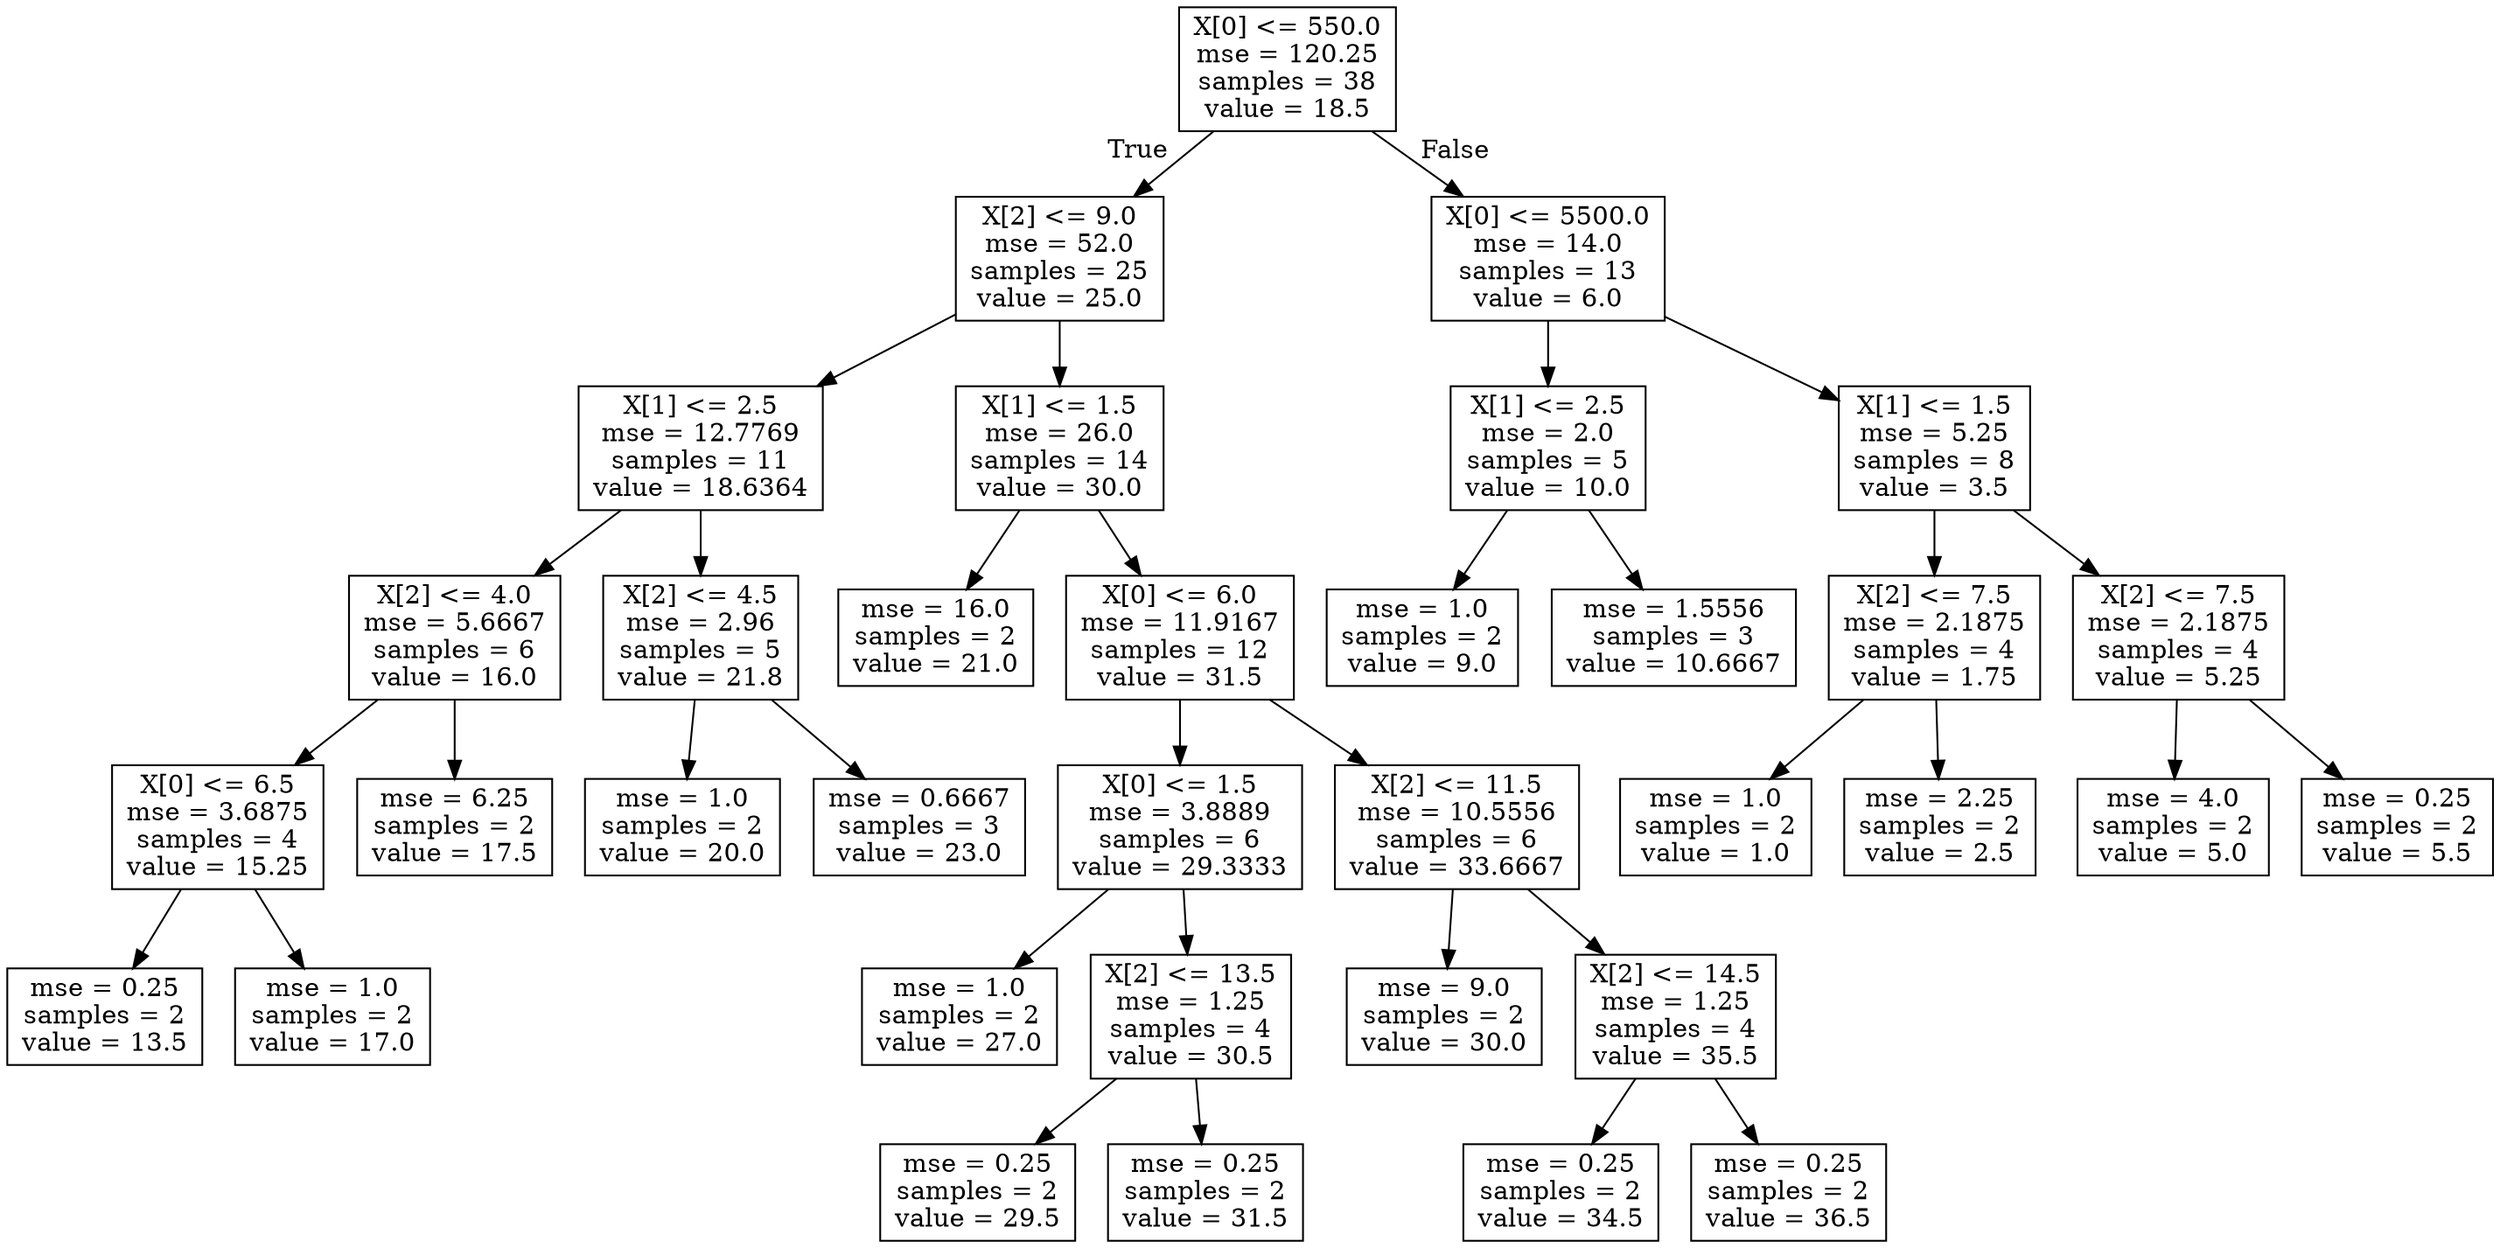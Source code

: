 digraph Tree {
node [shape=box] ;
0 [label="X[0] <= 550.0\nmse = 120.25\nsamples = 38\nvalue = 18.5"] ;
1 [label="X[2] <= 9.0\nmse = 52.0\nsamples = 25\nvalue = 25.0"] ;
0 -> 1 [labeldistance=2.5, labelangle=45, headlabel="True"] ;
2 [label="X[1] <= 2.5\nmse = 12.7769\nsamples = 11\nvalue = 18.6364"] ;
1 -> 2 ;
3 [label="X[2] <= 4.0\nmse = 5.6667\nsamples = 6\nvalue = 16.0"] ;
2 -> 3 ;
4 [label="X[0] <= 6.5\nmse = 3.6875\nsamples = 4\nvalue = 15.25"] ;
3 -> 4 ;
5 [label="mse = 0.25\nsamples = 2\nvalue = 13.5"] ;
4 -> 5 ;
6 [label="mse = 1.0\nsamples = 2\nvalue = 17.0"] ;
4 -> 6 ;
7 [label="mse = 6.25\nsamples = 2\nvalue = 17.5"] ;
3 -> 7 ;
8 [label="X[2] <= 4.5\nmse = 2.96\nsamples = 5\nvalue = 21.8"] ;
2 -> 8 ;
9 [label="mse = 1.0\nsamples = 2\nvalue = 20.0"] ;
8 -> 9 ;
10 [label="mse = 0.6667\nsamples = 3\nvalue = 23.0"] ;
8 -> 10 ;
11 [label="X[1] <= 1.5\nmse = 26.0\nsamples = 14\nvalue = 30.0"] ;
1 -> 11 ;
12 [label="mse = 16.0\nsamples = 2\nvalue = 21.0"] ;
11 -> 12 ;
13 [label="X[0] <= 6.0\nmse = 11.9167\nsamples = 12\nvalue = 31.5"] ;
11 -> 13 ;
14 [label="X[0] <= 1.5\nmse = 3.8889\nsamples = 6\nvalue = 29.3333"] ;
13 -> 14 ;
15 [label="mse = 1.0\nsamples = 2\nvalue = 27.0"] ;
14 -> 15 ;
16 [label="X[2] <= 13.5\nmse = 1.25\nsamples = 4\nvalue = 30.5"] ;
14 -> 16 ;
17 [label="mse = 0.25\nsamples = 2\nvalue = 29.5"] ;
16 -> 17 ;
18 [label="mse = 0.25\nsamples = 2\nvalue = 31.5"] ;
16 -> 18 ;
19 [label="X[2] <= 11.5\nmse = 10.5556\nsamples = 6\nvalue = 33.6667"] ;
13 -> 19 ;
20 [label="mse = 9.0\nsamples = 2\nvalue = 30.0"] ;
19 -> 20 ;
21 [label="X[2] <= 14.5\nmse = 1.25\nsamples = 4\nvalue = 35.5"] ;
19 -> 21 ;
22 [label="mse = 0.25\nsamples = 2\nvalue = 34.5"] ;
21 -> 22 ;
23 [label="mse = 0.25\nsamples = 2\nvalue = 36.5"] ;
21 -> 23 ;
24 [label="X[0] <= 5500.0\nmse = 14.0\nsamples = 13\nvalue = 6.0"] ;
0 -> 24 [labeldistance=2.5, labelangle=-45, headlabel="False"] ;
25 [label="X[1] <= 2.5\nmse = 2.0\nsamples = 5\nvalue = 10.0"] ;
24 -> 25 ;
26 [label="mse = 1.0\nsamples = 2\nvalue = 9.0"] ;
25 -> 26 ;
27 [label="mse = 1.5556\nsamples = 3\nvalue = 10.6667"] ;
25 -> 27 ;
28 [label="X[1] <= 1.5\nmse = 5.25\nsamples = 8\nvalue = 3.5"] ;
24 -> 28 ;
29 [label="X[2] <= 7.5\nmse = 2.1875\nsamples = 4\nvalue = 1.75"] ;
28 -> 29 ;
30 [label="mse = 1.0\nsamples = 2\nvalue = 1.0"] ;
29 -> 30 ;
31 [label="mse = 2.25\nsamples = 2\nvalue = 2.5"] ;
29 -> 31 ;
32 [label="X[2] <= 7.5\nmse = 2.1875\nsamples = 4\nvalue = 5.25"] ;
28 -> 32 ;
33 [label="mse = 4.0\nsamples = 2\nvalue = 5.0"] ;
32 -> 33 ;
34 [label="mse = 0.25\nsamples = 2\nvalue = 5.5"] ;
32 -> 34 ;
}